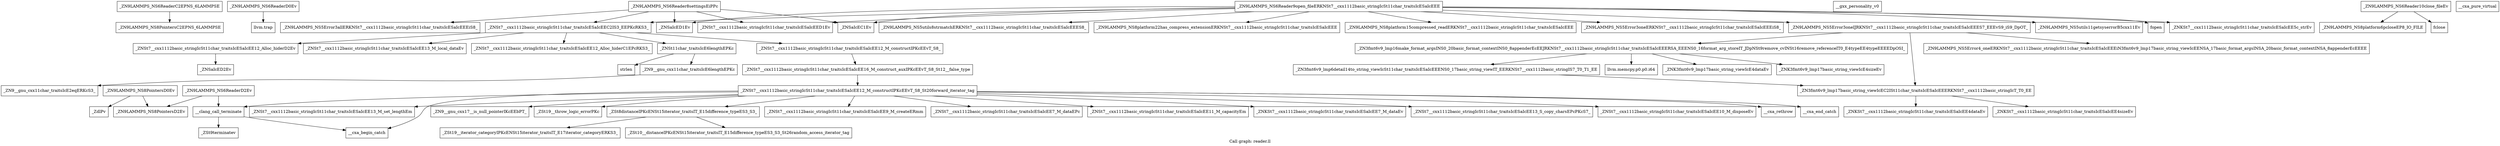 digraph "Call graph: reader.ll" {
	label="Call graph: reader.ll";

	Node0x556ec90e9d60 [shape=record,label="{_ZN9LAMMPS_NS6ReaderC2EPNS_6LAMMPSE}"];
	Node0x556ec90e9d60 -> Node0x556ec90a6d60;
	Node0x556ec90a6d60 [shape=record,label="{_ZN9LAMMPS_NS8PointersC2EPNS_6LAMMPSE}"];
	Node0x556ec90b0b40 [shape=record,label="{llvm.trap}"];
	Node0x556ec90b5a30 [shape=record,label="{_ZN9LAMMPS_NS6Reader9open_fileERKNSt7__cxx1112basic_stringIcSt11char_traitsIcESaIcEEE}"];
	Node0x556ec90b5a30 -> Node0x556ec90b6bc0;
	Node0x556ec90b5a30 -> Node0x556ec90b8e70;
	Node0x556ec90b5a30 -> Node0x556ec90ba4c0;
	Node0x556ec90b5a30 -> Node0x556ec90bb670;
	Node0x556ec90b5a30 -> Node0x556ec90bf080;
	Node0x556ec90b5a30 -> Node0x556ec90be4d0;
	Node0x556ec90b5a30 -> Node0x556ec90bbf80;
	Node0x556ec90b5a30 -> Node0x556ec90c4d00;
	Node0x556ec90b5a30 -> Node0x556ec90c4380;
	Node0x556ec90b5a30 -> Node0x556ec90b7500;
	Node0x556ec90b5a30 -> Node0x556ec90c22b0;
	Node0x556ec90b5a30 -> Node0x556ec90c0600;
	Node0x556ec90ea260 [shape=record,label="{_ZN9LAMMPS_NS6ReaderD2Ev}"];
	Node0x556ec90ea260 -> Node0x556ec90a8090;
	Node0x556ec90ea260 -> Node0x556ec90a59e0;
	Node0x556ec90a5a90 [shape=record,label="{__gxx_personality_v0}"];
	Node0x556ec90a59e0 [shape=record,label="{__clang_call_terminate}"];
	Node0x556ec90a59e0 -> Node0x556ec90a7ac0;
	Node0x556ec90a59e0 -> Node0x556ec90c3520;
	Node0x556ec90a7ac0 [shape=record,label="{__cxa_begin_catch}"];
	Node0x556ec90c3520 [shape=record,label="{_ZSt9terminatev}"];
	Node0x556ec90ae8f0 [shape=record,label="{_ZN9LAMMPS_NS6ReaderD0Ev}"];
	Node0x556ec90ae8f0 -> Node0x556ec90b0b40;
	Node0x556ec90b6bc0 [shape=record,label="{_ZN9LAMMPS_NS8platform22has_compress_extensionERKNSt7__cxx1112basic_stringIcSt11char_traitsIcESaIcEEE}"];
	Node0x556ec90b8e70 [shape=record,label="{_ZN9LAMMPS_NS8platform15compressed_readERKNSt7__cxx1112basic_stringIcSt11char_traitsIcESaIcEEE}"];
	Node0x556ec90bbf80 [shape=record,label="{_ZN9LAMMPS_NS5Error3oneERKNSt7__cxx1112basic_stringIcSt11char_traitsIcESaIcEEEiS8_}"];
	Node0x556ec90ba4c0 [shape=record,label="{_ZNSaIcEC1Ev}"];
	Node0x556ec90bb670 [shape=record,label="{_ZNSt7__cxx1112basic_stringIcSt11char_traitsIcESaIcEEC2IS3_EEPKcRKS3_}"];
	Node0x556ec90bb670 -> Node0x556ec90c6a80;
	Node0x556ec90bb670 -> Node0x556ec90c71b0;
	Node0x556ec90bb670 -> Node0x556ec90c8710;
	Node0x556ec90bb670 -> Node0x556ec90d2da0;
	Node0x556ec90bb670 -> Node0x556ec90cb1c0;
	Node0x556ec90a7ce0 [shape=record,label="{_ZN9__gnu_cxx17__is_null_pointerIKcEEbPT_}"];
	Node0x556ec90c3d50 [shape=record,label="{_ZSt19__throw_logic_errorPKc}"];
	Node0x556ec90da3c0 [shape=record,label="{_ZSt8distanceIPKcENSt15iterator_traitsIT_E15difference_typeES3_S3_}"];
	Node0x556ec90da3c0 -> Node0x556ec90ddd60;
	Node0x556ec90da3c0 -> Node0x556ec90e98a0;
	Node0x556ec90be4d0 [shape=record,label="{_ZNSt7__cxx1112basic_stringIcSt11char_traitsIcESaIcEED1Ev}"];
	Node0x556ec90bf080 [shape=record,label="{_ZNSaIcED1Ev}"];
	Node0x556ec90c0600 [shape=record,label="{_ZN9LAMMPS_NS5utils8strmatchERKNSt7__cxx1112basic_stringIcSt11char_traitsIcESaIcEEES8_}"];
	Node0x556ec90b7500 [shape=record,label="{fopen}"];
	Node0x556ec90c22b0 [shape=record,label="{_ZNKSt7__cxx1112basic_stringIcSt11char_traitsIcESaIcEE5c_strEv}"];
	Node0x556ec90c4d00 [shape=record,label="{_ZN9LAMMPS_NS5Error3oneIJRKNSt7__cxx1112basic_stringIcSt11char_traitsIcESaIcEEES7_EEEvS9_iS9_DpOT_}"];
	Node0x556ec90c4d00 -> Node0x556ec90cc460;
	Node0x556ec90c4d00 -> Node0x556ec90cedd0;
	Node0x556ec90c4d00 -> Node0x556ec90b6ad0;
	Node0x556ec90c4380 [shape=record,label="{_ZN9LAMMPS_NS5utils11getsyserrorB5cxx11Ev}"];
	Node0x556ec90d15c0 [shape=record,label="{_ZN9LAMMPS_NS6Reader10close_fileEv}"];
	Node0x556ec90d15c0 -> Node0x556ec90c6260;
	Node0x556ec90d15c0 -> Node0x556ec90d2fa0;
	Node0x556ec90c6260 [shape=record,label="{_ZN9LAMMPS_NS8platform6pcloseEP8_IO_FILE}"];
	Node0x556ec90d2fa0 [shape=record,label="{fclose}"];
	Node0x556ec90d4600 [shape=record,label="{_ZN9LAMMPS_NS6Reader8settingsEiPPc}"];
	Node0x556ec90d4600 -> Node0x556ec90ba4c0;
	Node0x556ec90d4600 -> Node0x556ec90bb670;
	Node0x556ec90d4600 -> Node0x556ec90bf080;
	Node0x556ec90d4600 -> Node0x556ec90be4d0;
	Node0x556ec90d4600 -> Node0x556ec90c5560;
	Node0x556ec90c5560 [shape=record,label="{_ZN9LAMMPS_NS5Error3allERKNSt7__cxx1112basic_stringIcSt11char_traitsIcESaIcEEEiS8_}"];
	Node0x556ec90d4e30 [shape=record,label="{__cxa_pure_virtual}"];
	Node0x556ec90a8090 [shape=record,label="{_ZN9LAMMPS_NS8PointersD2Ev}"];
	Node0x556ec90c4650 [shape=record,label="{_ZN9LAMMPS_NS8PointersD0Ev}"];
	Node0x556ec90c4650 -> Node0x556ec90a8090;
	Node0x556ec90c4650 -> Node0x556ec90de010;
	Node0x556ec90de010 [shape=record,label="{_ZdlPv}"];
	Node0x556ec90c6a80 [shape=record,label="{_ZNSt7__cxx1112basic_stringIcSt11char_traitsIcESaIcEE13_M_local_dataEv}"];
	Node0x556ec90c71b0 [shape=record,label="{_ZNSt7__cxx1112basic_stringIcSt11char_traitsIcESaIcEE12_Alloc_hiderC1EPcRKS3_}"];
	Node0x556ec90d2da0 [shape=record,label="{_ZNSt7__cxx1112basic_stringIcSt11char_traitsIcESaIcEE12_M_constructIPKcEEvT_S8_}"];
	Node0x556ec90d2da0 -> Node0x556ec90df230;
	Node0x556ec90c8710 [shape=record,label="{_ZNSt11char_traitsIcE6lengthEPKc}"];
	Node0x556ec90c8710 -> Node0x556ec90e3760;
	Node0x556ec90c8710 -> Node0x556ec90e50e0;
	Node0x556ec90cb1c0 [shape=record,label="{_ZNSt7__cxx1112basic_stringIcSt11char_traitsIcESaIcEE12_Alloc_hiderD2Ev}"];
	Node0x556ec90cb1c0 -> Node0x556ec90e6230;
	Node0x556ec90df230 [shape=record,label="{_ZNSt7__cxx1112basic_stringIcSt11char_traitsIcESaIcEE16_M_construct_auxIPKcEEvT_S8_St12__false_type}"];
	Node0x556ec90df230 -> Node0x556ec90de910;
	Node0x556ec90de910 [shape=record,label="{_ZNSt7__cxx1112basic_stringIcSt11char_traitsIcESaIcEE12_M_constructIPKcEEvT_S8_St20forward_iterator_tag}"];
	Node0x556ec90de910 -> Node0x556ec90a7ce0;
	Node0x556ec90de910 -> Node0x556ec90c3d50;
	Node0x556ec90de910 -> Node0x556ec90da3c0;
	Node0x556ec90de910 -> Node0x556ec90b47c0;
	Node0x556ec90de910 -> Node0x556ec90dac30;
	Node0x556ec90de910 -> Node0x556ec90b07a0;
	Node0x556ec90de910 -> Node0x556ec90b63f0;
	Node0x556ec90de910 -> Node0x556ec90b08c0;
	Node0x556ec90de910 -> Node0x556ec90a7ac0;
	Node0x556ec90de910 -> Node0x556ec90cf570;
	Node0x556ec90de910 -> Node0x556ec90c5440;
	Node0x556ec90de910 -> Node0x556ec90c2320;
	Node0x556ec90de910 -> Node0x556ec90c24a0;
	Node0x556ec90de910 -> Node0x556ec90a59e0;
	Node0x556ec90dac30 [shape=record,label="{_ZNSt7__cxx1112basic_stringIcSt11char_traitsIcESaIcEE7_M_dataEPc}"];
	Node0x556ec90b47c0 [shape=record,label="{_ZNSt7__cxx1112basic_stringIcSt11char_traitsIcESaIcEE9_M_createERmm}"];
	Node0x556ec90b07a0 [shape=record,label="{_ZNSt7__cxx1112basic_stringIcSt11char_traitsIcESaIcEE11_M_capacityEm}"];
	Node0x556ec90b08c0 [shape=record,label="{_ZNSt7__cxx1112basic_stringIcSt11char_traitsIcESaIcEE13_S_copy_charsEPcPKcS7_}"];
	Node0x556ec90b63f0 [shape=record,label="{_ZNKSt7__cxx1112basic_stringIcSt11char_traitsIcESaIcEE7_M_dataEv}"];
	Node0x556ec90cf570 [shape=record,label="{_ZNSt7__cxx1112basic_stringIcSt11char_traitsIcESaIcEE10_M_disposeEv}"];
	Node0x556ec90c5440 [shape=record,label="{__cxa_rethrow}"];
	Node0x556ec90c2320 [shape=record,label="{__cxa_end_catch}"];
	Node0x556ec90c24a0 [shape=record,label="{_ZNSt7__cxx1112basic_stringIcSt11char_traitsIcESaIcEE13_M_set_lengthEm}"];
	Node0x556ec90e98a0 [shape=record,label="{_ZSt10__distanceIPKcENSt15iterator_traitsIT_E15difference_typeES3_S3_St26random_access_iterator_tag}"];
	Node0x556ec90ddd60 [shape=record,label="{_ZSt19__iterator_categoryIPKcENSt15iterator_traitsIT_E17iterator_categoryERKS3_}"];
	Node0x556ec90e3760 [shape=record,label="{_ZN9__gnu_cxx11char_traitsIcE6lengthEPKc}"];
	Node0x556ec90e3760 -> Node0x556ec90e9060;
	Node0x556ec90e50e0 [shape=record,label="{strlen}"];
	Node0x556ec90e9060 [shape=record,label="{_ZN9__gnu_cxx11char_traitsIcE2eqERKcS3_}"];
	Node0x556ec90e6230 [shape=record,label="{_ZNSaIcED2Ev}"];
	Node0x556ec90b6ad0 [shape=record,label="{_ZN9LAMMPS_NS5Error4_oneERKNSt7__cxx1112basic_stringIcSt11char_traitsIcESaIcEEEiN3fmt6v9_lmp17basic_string_viewIcEENSA_17basic_format_argsINSA_20basic_format_contextINSA_8appenderEcEEEE}"];
	Node0x556ec90cc460 [shape=record,label="{_ZN3fmt6v9_lmp17basic_string_viewIcEC2ISt11char_traitsIcESaIcEEERKNSt7__cxx1112basic_stringIcT_T0_EE}"];
	Node0x556ec90cc460 -> Node0x556ec90f6a30;
	Node0x556ec90cc460 -> Node0x556ec90f6ab0;
	Node0x556ec90cedd0 [shape=record,label="{_ZN3fmt6v9_lmp16make_format_argsINS0_20basic_format_contextINS0_8appenderEcEEJRKNSt7__cxx1112basic_stringIcSt11char_traitsIcESaIcEEERSA_EEENS0_16format_arg_storeIT_JDpNSt9remove_cvINSt16remove_referenceIT0_E4typeEE4typeEEEEDpOSI_}"];
	Node0x556ec90cedd0 -> Node0x556ec90f6b90;
	Node0x556ec90cedd0 -> Node0x556ec90f6c10;
	Node0x556ec90cedd0 -> Node0x556ec90f6cf0;
	Node0x556ec90cedd0 -> Node0x556ec90f6d70;
	Node0x556ec90f6b90 [shape=record,label="{_ZN3fmt6v9_lmp6detail14to_string_viewIcSt11char_traitsIcESaIcEEENS0_17basic_string_viewIT_EERKNSt7__cxx1112basic_stringIS7_T0_T1_EE}"];
	Node0x556ec90f6b90 -> Node0x556ec90cc460;
	Node0x556ec90f6a30 [shape=record,label="{_ZNKSt7__cxx1112basic_stringIcSt11char_traitsIcESaIcEE4dataEv}"];
	Node0x556ec90f6ab0 [shape=record,label="{_ZNKSt7__cxx1112basic_stringIcSt11char_traitsIcESaIcEE4sizeEv}"];
	Node0x556ec90f6c10 [shape=record,label="{llvm.memcpy.p0.p0.i64}"];
	Node0x556ec90f6cf0 [shape=record,label="{_ZNK3fmt6v9_lmp17basic_string_viewIcE4dataEv}"];
	Node0x556ec90f6d70 [shape=record,label="{_ZNK3fmt6v9_lmp17basic_string_viewIcE4sizeEv}"];
}

